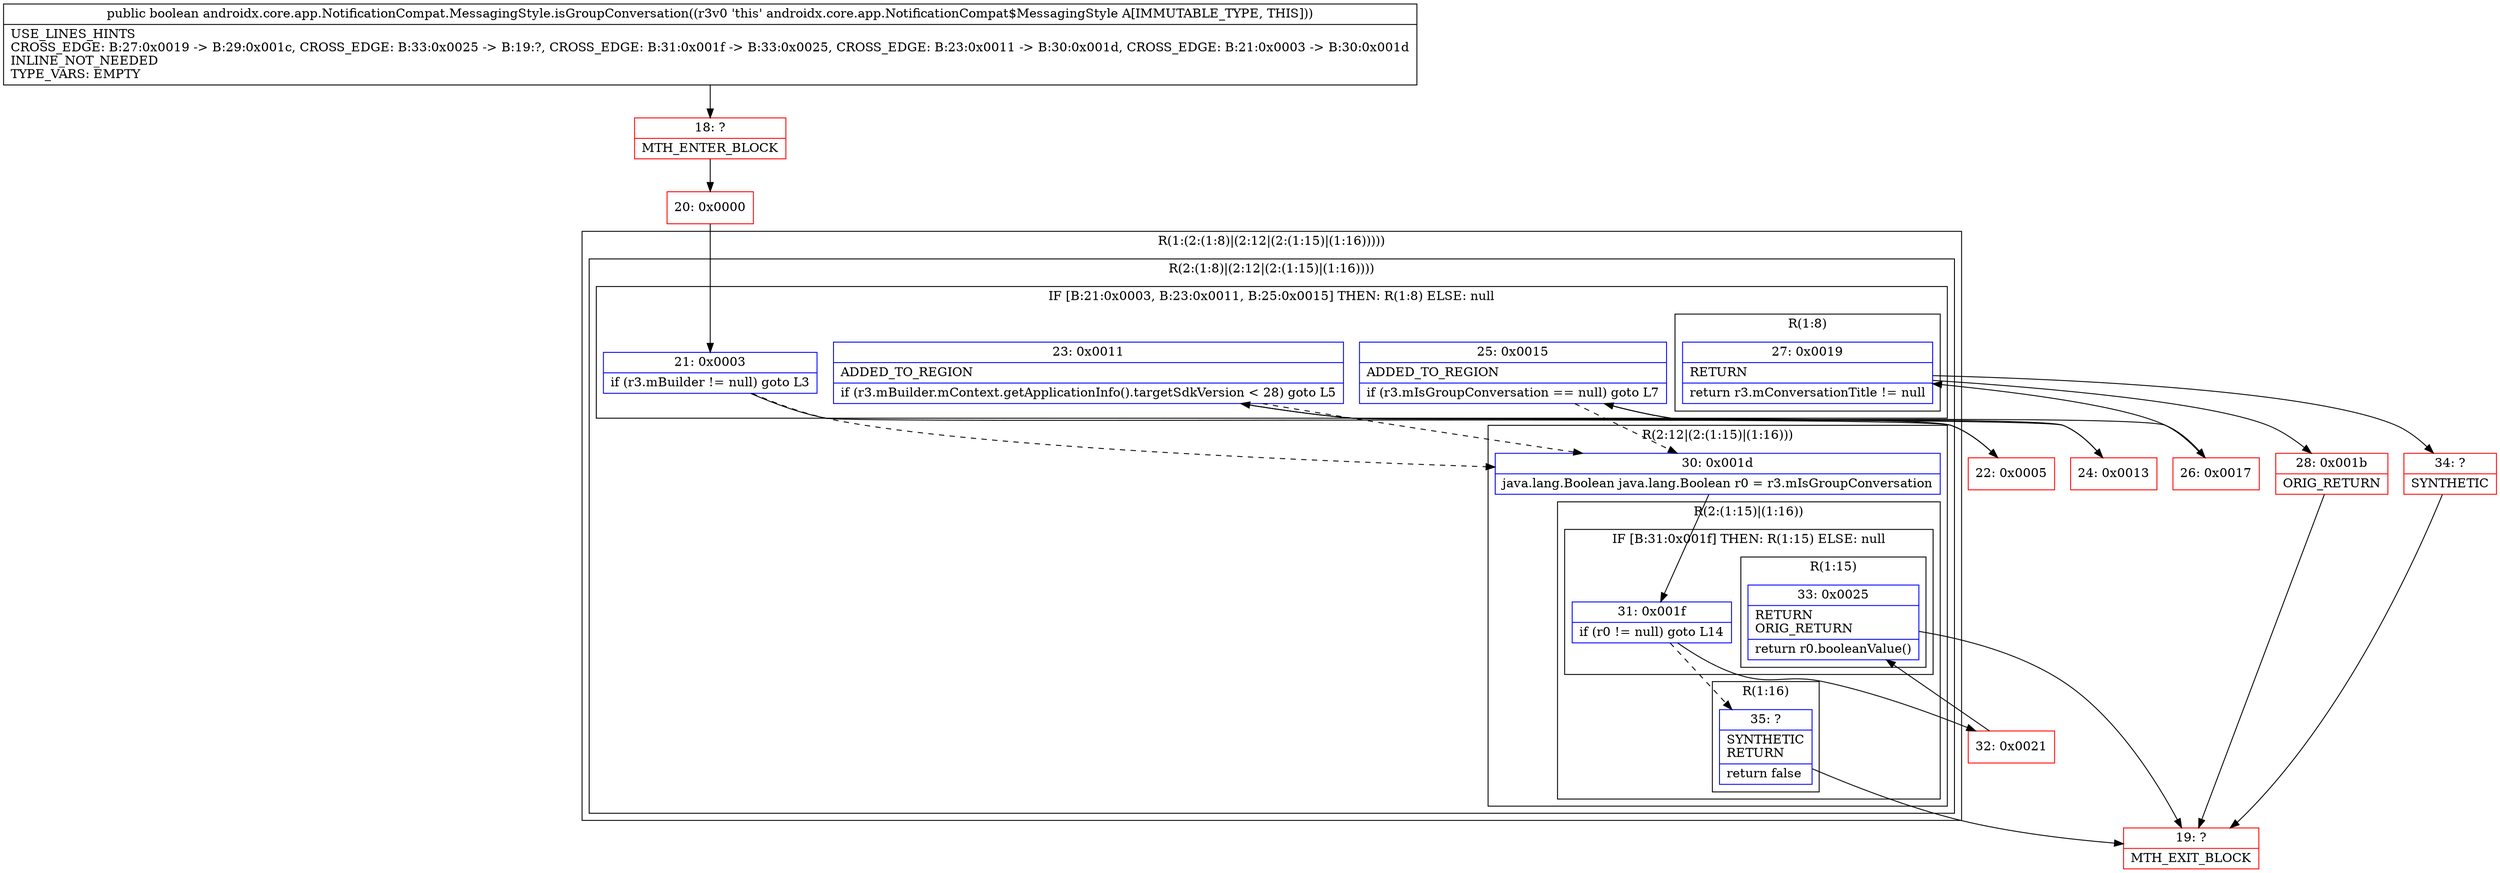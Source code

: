digraph "CFG forandroidx.core.app.NotificationCompat.MessagingStyle.isGroupConversation()Z" {
subgraph cluster_Region_785967870 {
label = "R(1:(2:(1:8)|(2:12|(2:(1:15)|(1:16)))))";
node [shape=record,color=blue];
subgraph cluster_Region_2145175501 {
label = "R(2:(1:8)|(2:12|(2:(1:15)|(1:16))))";
node [shape=record,color=blue];
subgraph cluster_IfRegion_335449591 {
label = "IF [B:21:0x0003, B:23:0x0011, B:25:0x0015] THEN: R(1:8) ELSE: null";
node [shape=record,color=blue];
Node_21 [shape=record,label="{21\:\ 0x0003|if (r3.mBuilder != null) goto L3\l}"];
Node_23 [shape=record,label="{23\:\ 0x0011|ADDED_TO_REGION\l|if (r3.mBuilder.mContext.getApplicationInfo().targetSdkVersion \< 28) goto L5\l}"];
Node_25 [shape=record,label="{25\:\ 0x0015|ADDED_TO_REGION\l|if (r3.mIsGroupConversation == null) goto L7\l}"];
subgraph cluster_Region_258083027 {
label = "R(1:8)";
node [shape=record,color=blue];
Node_27 [shape=record,label="{27\:\ 0x0019|RETURN\l|return r3.mConversationTitle != null\l}"];
}
}
subgraph cluster_Region_290248559 {
label = "R(2:12|(2:(1:15)|(1:16)))";
node [shape=record,color=blue];
Node_30 [shape=record,label="{30\:\ 0x001d|java.lang.Boolean java.lang.Boolean r0 = r3.mIsGroupConversation\l}"];
subgraph cluster_Region_1711574235 {
label = "R(2:(1:15)|(1:16))";
node [shape=record,color=blue];
subgraph cluster_IfRegion_37534406 {
label = "IF [B:31:0x001f] THEN: R(1:15) ELSE: null";
node [shape=record,color=blue];
Node_31 [shape=record,label="{31\:\ 0x001f|if (r0 != null) goto L14\l}"];
subgraph cluster_Region_340206854 {
label = "R(1:15)";
node [shape=record,color=blue];
Node_33 [shape=record,label="{33\:\ 0x0025|RETURN\lORIG_RETURN\l|return r0.booleanValue()\l}"];
}
}
subgraph cluster_Region_2139082105 {
label = "R(1:16)";
node [shape=record,color=blue];
Node_35 [shape=record,label="{35\:\ ?|SYNTHETIC\lRETURN\l|return false\l}"];
}
}
}
}
}
Node_18 [shape=record,color=red,label="{18\:\ ?|MTH_ENTER_BLOCK\l}"];
Node_20 [shape=record,color=red,label="{20\:\ 0x0000}"];
Node_22 [shape=record,color=red,label="{22\:\ 0x0005}"];
Node_24 [shape=record,color=red,label="{24\:\ 0x0013}"];
Node_26 [shape=record,color=red,label="{26\:\ 0x0017}"];
Node_28 [shape=record,color=red,label="{28\:\ 0x001b|ORIG_RETURN\l}"];
Node_19 [shape=record,color=red,label="{19\:\ ?|MTH_EXIT_BLOCK\l}"];
Node_34 [shape=record,color=red,label="{34\:\ ?|SYNTHETIC\l}"];
Node_32 [shape=record,color=red,label="{32\:\ 0x0021}"];
MethodNode[shape=record,label="{public boolean androidx.core.app.NotificationCompat.MessagingStyle.isGroupConversation((r3v0 'this' androidx.core.app.NotificationCompat$MessagingStyle A[IMMUTABLE_TYPE, THIS]))  | USE_LINES_HINTS\lCROSS_EDGE: B:27:0x0019 \-\> B:29:0x001c, CROSS_EDGE: B:33:0x0025 \-\> B:19:?, CROSS_EDGE: B:31:0x001f \-\> B:33:0x0025, CROSS_EDGE: B:23:0x0011 \-\> B:30:0x001d, CROSS_EDGE: B:21:0x0003 \-\> B:30:0x001d\lINLINE_NOT_NEEDED\lTYPE_VARS: EMPTY\l}"];
MethodNode -> Node_18;Node_21 -> Node_22;
Node_21 -> Node_30[style=dashed];
Node_23 -> Node_24;
Node_23 -> Node_30[style=dashed];
Node_25 -> Node_26;
Node_25 -> Node_30[style=dashed];
Node_27 -> Node_28;
Node_27 -> Node_34;
Node_30 -> Node_31;
Node_31 -> Node_32;
Node_31 -> Node_35[style=dashed];
Node_33 -> Node_19;
Node_35 -> Node_19;
Node_18 -> Node_20;
Node_20 -> Node_21;
Node_22 -> Node_23;
Node_24 -> Node_25;
Node_26 -> Node_27;
Node_28 -> Node_19;
Node_34 -> Node_19;
Node_32 -> Node_33;
}

